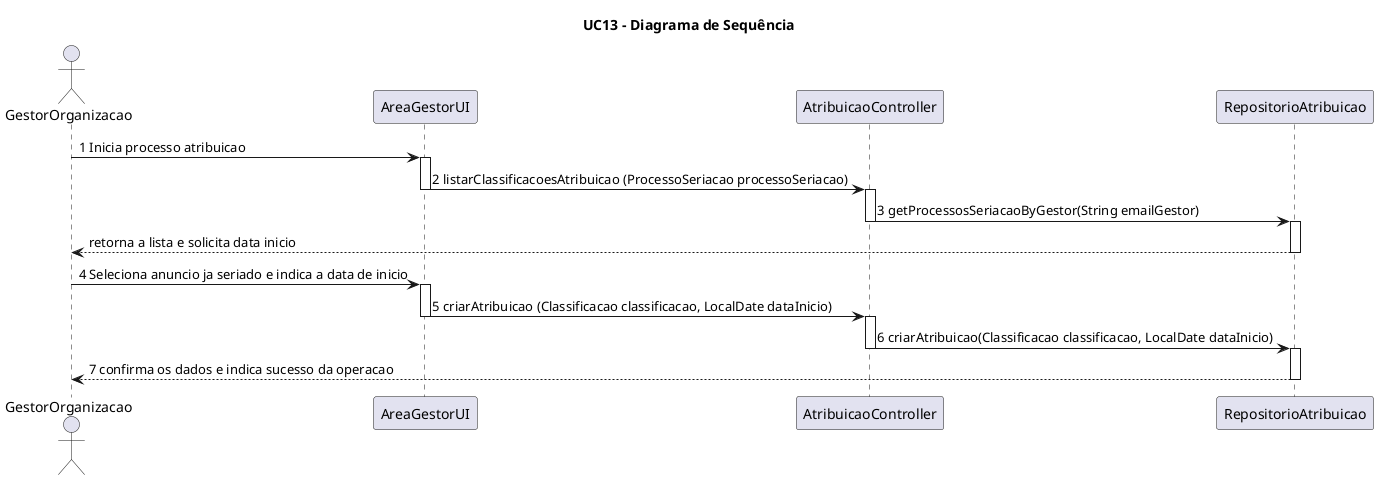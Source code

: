 @startuml

title UC13 - Diagrama de Sequência

actor GestorOrganizacao as GestorOrganizacao
GestorOrganizacao -> AreaGestorUI : 1 Inicia processo atribuicao
activate AreaGestorUI
AreaGestorUI -> AtribuicaoController : 2 listarClassificacoesAtribuicao (ProcessoSeriacao processoSeriacao)
deactivate AreaGestorUI
activate AtribuicaoController
AtribuicaoController -> RepositorioAtribuicao : 3 getProcessosSeriacaoByGestor(String emailGestor)
deactivate AtribuicaoController
activate RepositorioAtribuicao
RepositorioAtribuicao --> GestorOrganizacao :retorna a lista e solicita data inicio
deactivate RepositorioAtribuicao
GestorOrganizacao -> AreaGestorUI : 4 Seleciona anuncio ja seriado e indica a data de inicio
activate AreaGestorUI
AreaGestorUI -> AtribuicaoController: 5 criarAtribuicao (Classificacao classificacao, LocalDate dataInicio)
deactivate AreaGestorUI
activate AtribuicaoController
AtribuicaoController -> RepositorioAtribuicao: 6 criarAtribuicao(Classificacao classificacao, LocalDate dataInicio)
deactivate AtribuicaoController
activate RepositorioAtribuicao
RepositorioAtribuicao --> GestorOrganizacao: 7 confirma os dados e indica sucesso da operacao
deactivate RepositorioAtribuicao




deactivate AreaGestorUI

@enduml